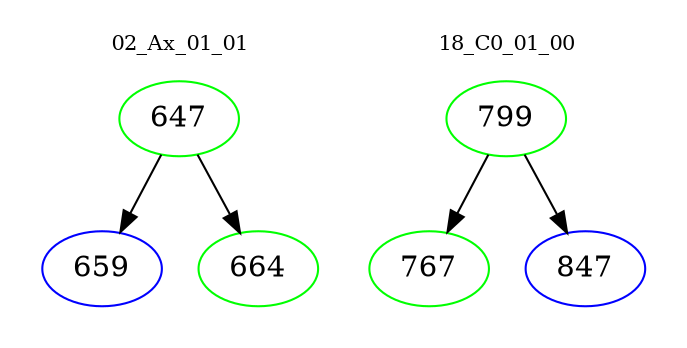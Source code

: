 digraph{
subgraph cluster_0 {
color = white
label = "02_Ax_01_01";
fontsize=10;
T0_647 [label="647", color="green"]
T0_647 -> T0_659 [color="black"]
T0_659 [label="659", color="blue"]
T0_647 -> T0_664 [color="black"]
T0_664 [label="664", color="green"]
}
subgraph cluster_1 {
color = white
label = "18_C0_01_00";
fontsize=10;
T1_799 [label="799", color="green"]
T1_799 -> T1_767 [color="black"]
T1_767 [label="767", color="green"]
T1_799 -> T1_847 [color="black"]
T1_847 [label="847", color="blue"]
}
}
